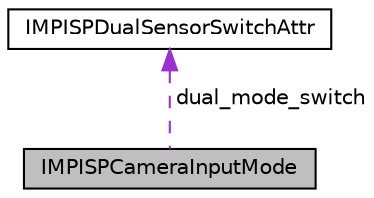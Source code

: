 digraph "IMPISPCameraInputMode"
{
 // LATEX_PDF_SIZE
  edge [fontname="Helvetica",fontsize="10",labelfontname="Helvetica",labelfontsize="10"];
  node [fontname="Helvetica",fontsize="10",shape=record];
  Node1 [label="IMPISPCameraInputMode",height=0.2,width=0.4,color="black", fillcolor="grey75", style="filled", fontcolor="black",tooltip="多摄系统参数结构体"];
  Node2 -> Node1 [dir="back",color="darkorchid3",fontsize="10",style="dashed",label=" dual_mode_switch" ,fontname="Helvetica"];
  Node2 [label="IMPISPDualSensorSwitchAttr",height=0.2,width=0.4,color="black", fillcolor="white", style="filled",URL="$struct_i_m_p_i_s_p_dual_sensor_switch_attr.html",tooltip="双摄输出模式"];
}
